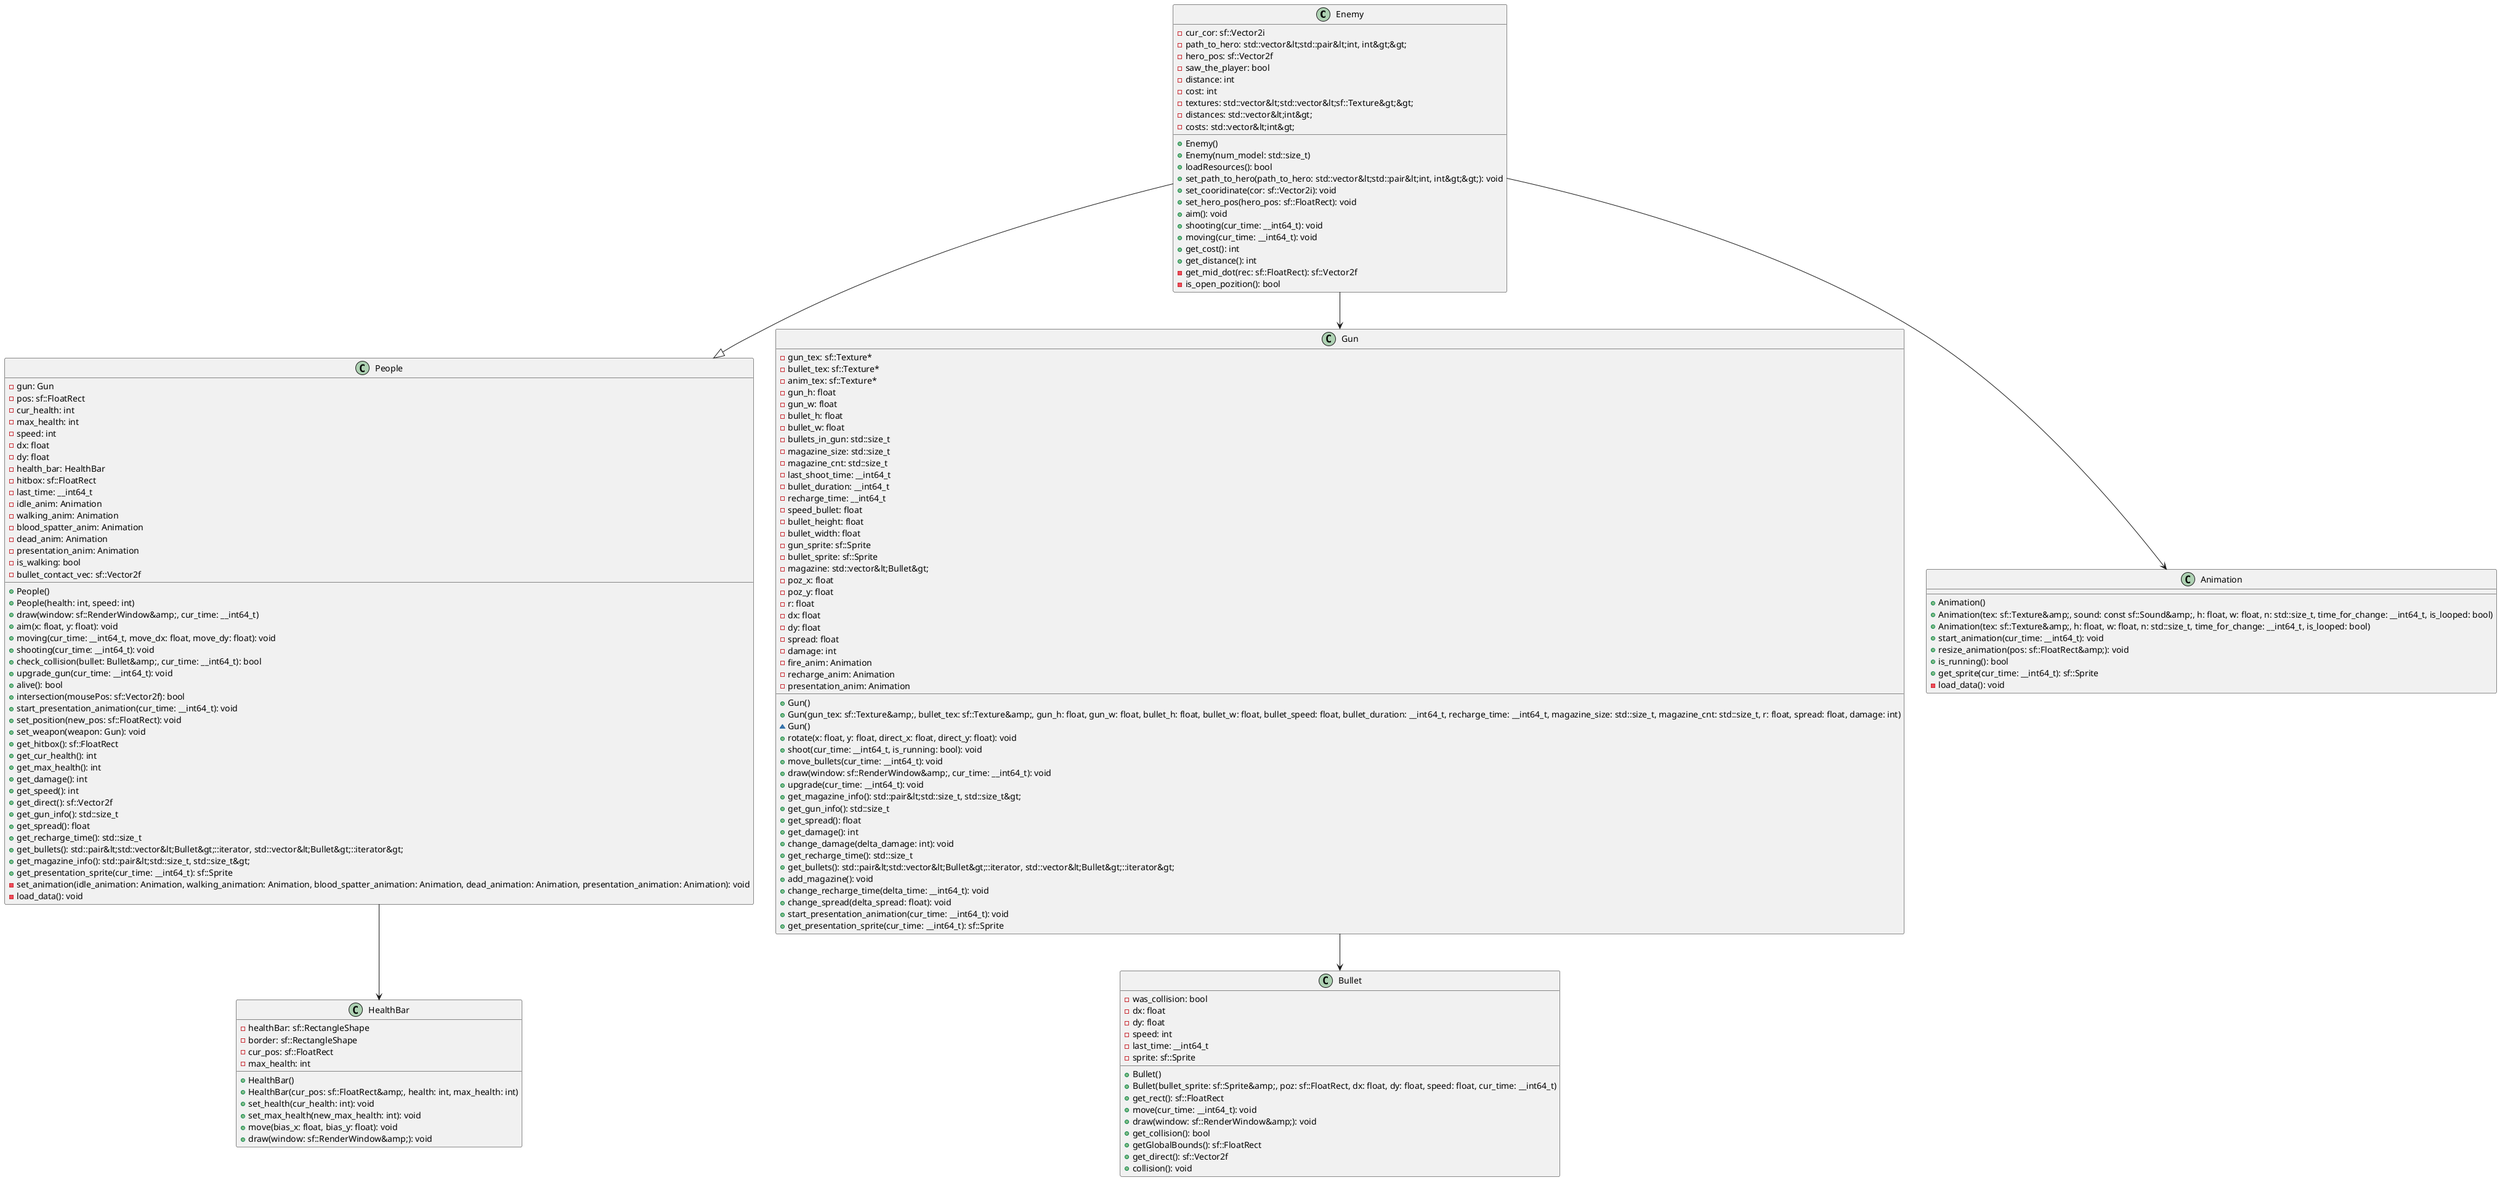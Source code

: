 @startuml

class Enemy {
    - cur_cor: sf::Vector2i
    - path_to_hero: std::vector&lt;std::pair&lt;int, int&gt;&gt;
    - hero_pos: sf::Vector2f
    - saw_the_player: bool
    - distance: int
    - cost: int
    - textures: std::vector&lt;std::vector&lt;sf::Texture&gt;&gt;
    - distances: std::vector&lt;int&gt;
    - costs: std::vector&lt;int&gt;
    + Enemy()
    + Enemy(num_model: std::size_t)
    + loadResources(): bool
    + set_path_to_hero(path_to_hero: std::vector&lt;std::pair&lt;int, int&gt;&gt;): void
    + set_cooridinate(cor: sf::Vector2i): void
    + set_hero_pos(hero_pos: sf::FloatRect): void
    + aim(): void
    + shooting(cur_time: __int64_t): void
    + moving(cur_time: __int64_t): void
    + get_cost(): int
    + get_distance(): int
    - get_mid_dot(rec: sf::FloatRect): sf::Vector2f
    - is_open_pozition(): bool
}

class People {
    - gun: Gun
    - pos: sf::FloatRect
    - cur_health: int
    - max_health: int
    - speed: int
    - dx: float
    - dy: float
    - health_bar: HealthBar
    - hitbox: sf::FloatRect
    - last_time: __int64_t
    - idle_anim: Animation
    - walking_anim: Animation
    - blood_spatter_anim: Animation
    - dead_anim: Animation
    - presentation_anim: Animation
    - is_walking: bool
    - bullet_contact_vec: sf::Vector2f
    + People()
    + People(health: int, speed: int)
    + draw(window: sf::RenderWindow&amp;, cur_time: __int64_t)
    + aim(x: float, y: float): void
    + moving(cur_time: __int64_t, move_dx: float, move_dy: float): void
    + shooting(cur_time: __int64_t): void
    + check_collision(bullet: Bullet&amp;, cur_time: __int64_t): bool
    + upgrade_gun(cur_time: __int64_t): void
    + alive(): bool
    + intersection(mousePos: sf::Vector2f): bool
    + start_presentation_animation(cur_time: __int64_t): void
    + set_position(new_pos: sf::FloatRect): void
    + set_weapon(weapon: Gun): void
    + get_hitbox(): sf::FloatRect
    + get_cur_health(): int
    + get_max_health(): int
    + get_damage(): int
    + get_speed(): int
    + get_direct(): sf::Vector2f
    + get_gun_info(): std::size_t
    + get_spread(): float
    + get_recharge_time(): std::size_t
    + get_bullets(): std::pair&lt;std::vector&lt;Bullet&gt;::iterator, std::vector&lt;Bullet&gt;::iterator&gt;
    + get_magazine_info(): std::pair&lt;std::size_t, std::size_t&gt;
    + get_presentation_sprite(cur_time: __int64_t): sf::Sprite
    - set_animation(idle_animation: Animation, walking_animation: Animation, blood_spatter_animation: Animation, dead_animation: Animation, presentation_animation: Animation): void
    - load_data(): void
}

Enemy --|> People

class Gun {
    - gun_tex: sf::Texture*
    - bullet_tex: sf::Texture*
    - anim_tex: sf::Texture*
    - gun_h: float
    - gun_w: float
    - bullet_h: float
    - bullet_w: float
    - bullets_in_gun: std::size_t
    - magazine_size: std::size_t
    - magazine_cnt: std::size_t
    - last_shoot_time: __int64_t
    - bullet_duration: __int64_t
    - recharge_time: __int64_t
    - speed_bullet: float
    - bullet_height: float
    - bullet_width: float
    - gun_sprite: sf::Sprite
    - bullet_sprite: sf::Sprite
    - magazine: std::vector&lt;Bullet&gt;
    - poz_x: float
    - poz_y: float
    - r: float
    - dx: float
    - dy: float
    - spread: float
    - damage: int
    - fire_anim: Animation
    - recharge_anim: Animation
    - presentation_anim: Animation
    + Gun()
    + Gun(gun_tex: sf::Texture&amp;, bullet_tex: sf::Texture&amp;, gun_h: float, gun_w: float, bullet_h: float, bullet_w: float, bullet_speed: float, bullet_duration: __int64_t, recharge_time: __int64_t, magazine_size: std::size_t, magazine_cnt: std::size_t, r: float, spread: float, damage: int)
    ~ Gun()
    + rotate(x: float, y: float, direct_x: float, direct_y: float): void
    + shoot(cur_time: __int64_t, is_running: bool): void
    + move_bullets(cur_time: __int64_t): void
    + draw(window: sf::RenderWindow&amp;, cur_time: __int64_t): void
    + upgrade(cur_time: __int64_t): void
    + get_magazine_info(): std::pair&lt;std::size_t, std::size_t&gt;
    + get_gun_info(): std::size_t
    + get_spread(): float
    + get_damage(): int
    + change_damage(delta_damage: int): void
    + get_recharge_time(): std::size_t
    + get_bullets(): std::pair&lt;std::vector&lt;Bullet&gt;::iterator, std::vector&lt;Bullet&gt;::iterator&gt;
    + add_magazine(): void
    + change_recharge_time(delta_time: __int64_t): void
    + change_spread(delta_spread: float): void
    + start_presentation_animation(cur_time: __int64_t): void
    + get_presentation_sprite(cur_time: __int64_t): sf::Sprite
}

Enemy --> Gun

class Bullet {
    - was_collision: bool
    - dx: float
    - dy: float
    - speed: int
    - last_time: __int64_t
    - sprite: sf::Sprite
    + Bullet()
    + Bullet(bullet_sprite: sf::Sprite&amp;, poz: sf::FloatRect, dx: float, dy: float, speed: float, cur_time: __int64_t)
    + get_rect(): sf::FloatRect
    + move(cur_time: __int64_t): void
    + draw(window: sf::RenderWindow&amp;): void
    + get_collision(): bool
    + getGlobalBounds(): sf::FloatRect
    + get_direct(): sf::Vector2f
    + collision(): void
}

Gun --> Bullet

class HealthBar {
    - healthBar: sf::RectangleShape
    - border: sf::RectangleShape
    - cur_pos: sf::FloatRect
    - max_health: int
    + HealthBar()
    + HealthBar(cur_pos: sf::FloatRect&amp;, health: int, max_health: int)
    + set_health(cur_health: int): void
    + set_max_health(new_max_health: int): void
    + move(bias_x: float, bias_y: float): void
    + draw(window: sf::RenderWindow&amp;): void
}

People --> HealthBar

class Animation {
    + Animation()
    + Animation(tex: sf::Texture&amp;, sound: const sf::Sound&amp;, h: float, w: float, n: std::size_t, time_for_change: __int64_t, is_looped: bool)
    + Animation(tex: sf::Texture&amp;, h: float, w: float, n: std::size_t, time_for_change: __int64_t, is_looped: bool)
    + start_animation(cur_time: __int64_t): void
    + resize_animation(pos: sf::FloatRect&amp;): void
    + is_running(): bool
    + get_sprite(cur_time: __int64_t): sf::Sprite
    - load_data(): void
}

Enemy --> Animation